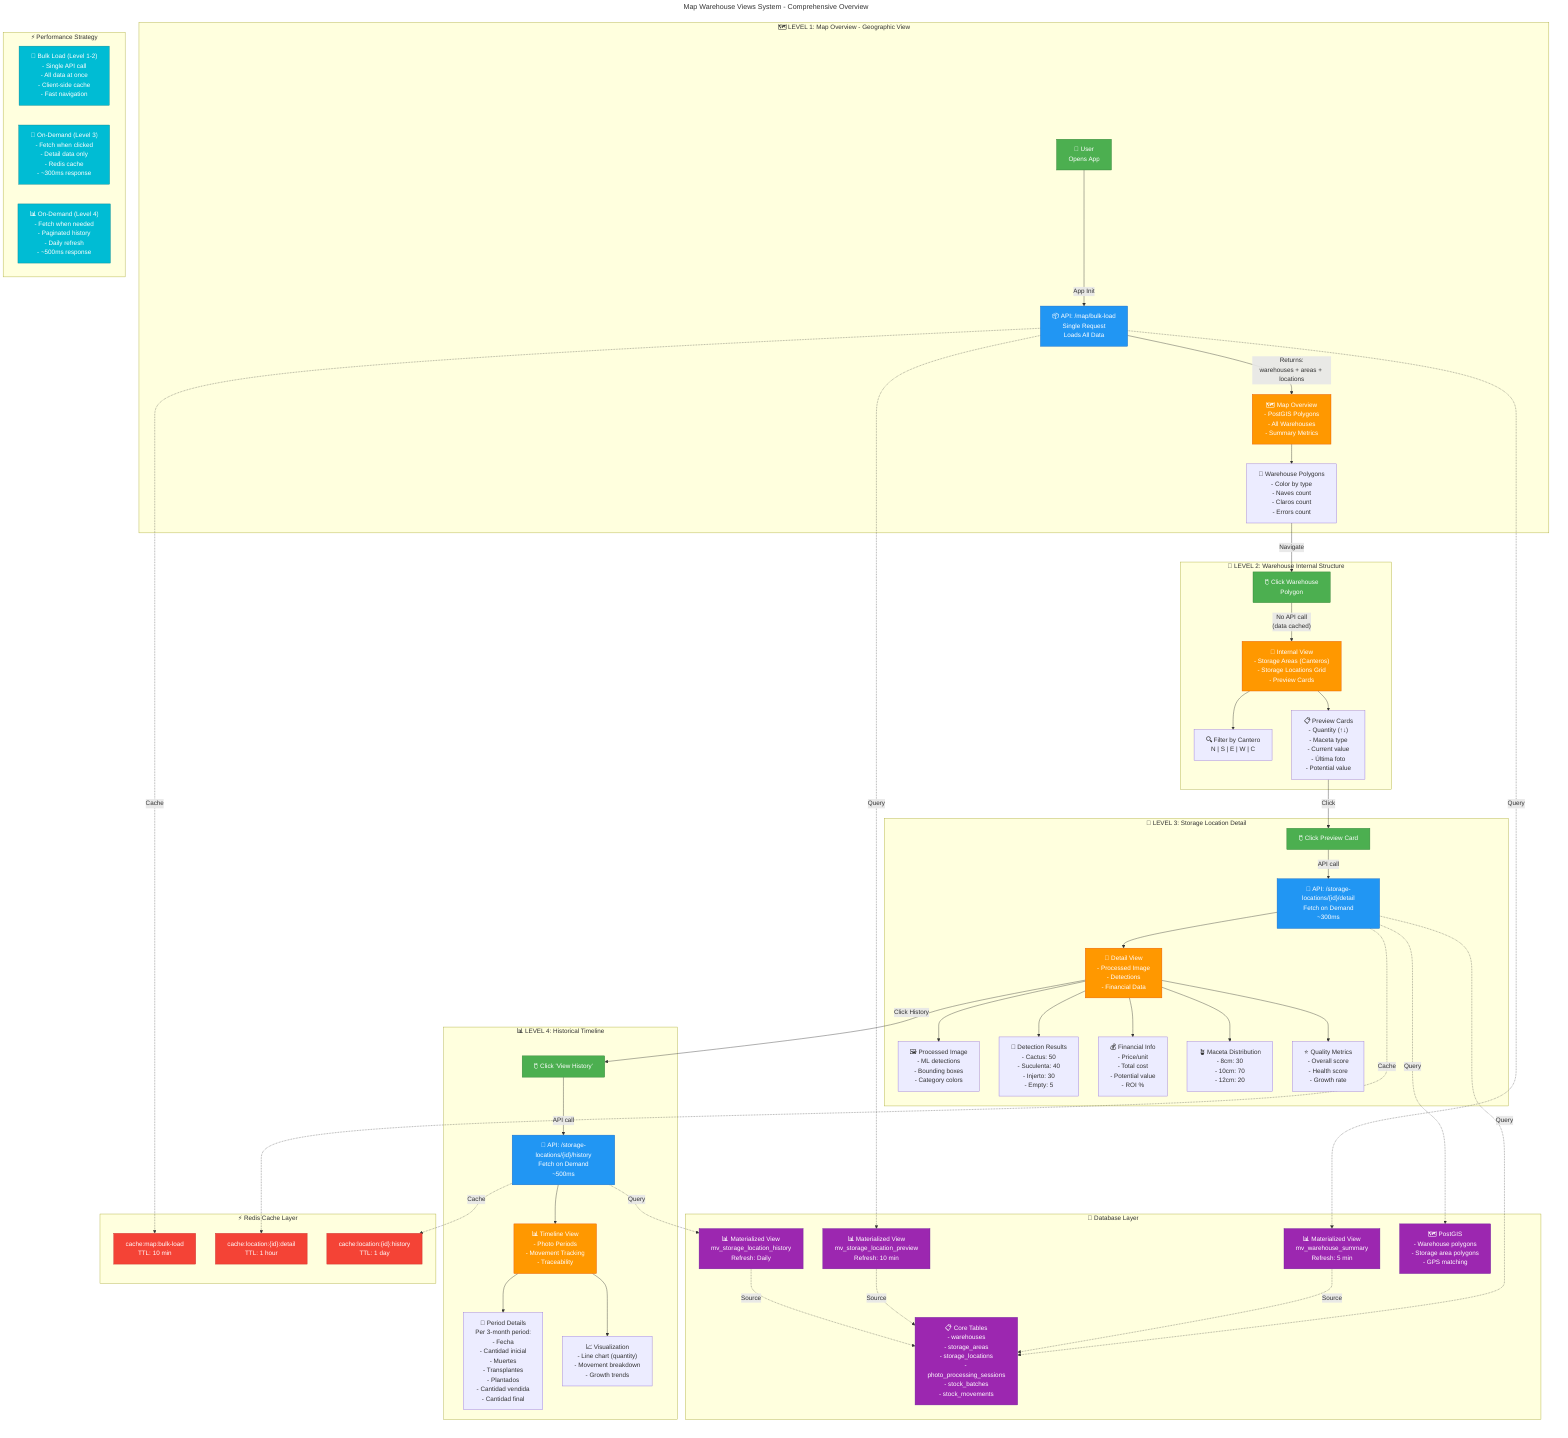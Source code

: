 ---
title: Map Warehouse Views System - Comprehensive Overview
---
graph TB
    %% Level 1: Map Overview - Geographic View
    subgraph Level1["🗺️ LEVEL 1: Map Overview - Geographic View"]
        User["👤 User<br/>Opens App"]
        BulkLoad["📦 API: /map/bulk-load<br/>Single Request<br/>Loads All Data"]
        MapView["🗺️ Map Overview<br/>- PostGIS Polygons<br/>- All Warehouses<br/>- Summary Metrics"]

        WHPolygon["📍 Warehouse Polygons<br/>- Color by type<br/>- Naves count<br/>- Claros count<br/>- Errors count"]

        User -->|"App Init"| BulkLoad
        BulkLoad -->|"Returns:<br/>warehouses + areas + locations"| MapView
        MapView --> WHPolygon
    end

    %% Level 2: Warehouse Internal Structure
    subgraph Level2["🏢 LEVEL 2: Warehouse Internal Structure"]
        ClickWH["🖱️ Click Warehouse<br/>Polygon"]
        InternalView["🏢 Internal View<br/>- Storage Areas (Canteros)<br/>- Storage Locations Grid<br/>- Preview Cards"]

        FilterCantero["🔍 Filter by Cantero<br/>N | S | E | W | C"]
        PreviewCards["📋 Preview Cards<br/>- Quantity (↑↓)<br/>- Maceta type<br/>- Current value<br/>- Última foto<br/>- Potential value"]

        WHPolygon -->|"Navigate"| ClickWH
        ClickWH -->|"No API call<br/>(data cached)"| InternalView
        InternalView --> FilterCantero
        InternalView --> PreviewCards
    end

    %% Level 3: Storage Location Detail
    subgraph Level3["📸 LEVEL 3: Storage Location Detail"]
        ClickCard["🖱️ Click Preview Card"]
        DetailAPI["🔄 API: /storage-locations/{id}/detail<br/>Fetch on Demand<br/>~300ms"]
        DetailView["📸 Detail View<br/>- Processed Image<br/>- Detections<br/>- Financial Data"]

        ProcessedImg["🖼️ Processed Image<br/>- ML detections<br/>- Bounding boxes<br/>- Category colors"]
        Detections["🔢 Detection Results<br/>- Cactus: 50<br/>- Suculenta: 40<br/>- Injerto: 30<br/>- Empty: 5"]
        Financial["💰 Financial Info<br/>- Price/unit<br/>- Total cost<br/>- Potential value<br/>- ROI %"]
        MacetaDist["🪴 Maceta Distribution<br/>- 8cm: 30<br/>- 10cm: 70<br/>- 12cm: 20"]
        Quality["⭐ Quality Metrics<br/>- Overall score<br/>- Health score<br/>- Growth rate"]

        PreviewCards -->|"Click"| ClickCard
        ClickCard -->|"API call"| DetailAPI
        DetailAPI --> DetailView
        DetailView --> ProcessedImg
        DetailView --> Detections
        DetailView --> Financial
        DetailView --> MacetaDist
        DetailView --> Quality
    end

    %% Level 4: Historical Timeline
    subgraph Level4["📊 LEVEL 4: Historical Timeline"]
        ClickHistory["🖱️ Click 'View History'"]
        HistoryAPI["🔄 API: /storage-locations/{id}/history<br/>Fetch on Demand<br/>~500ms"]
        TimelineView["📊 Timeline View<br/>- Photo Periods<br/>- Movement Tracking<br/>- Traceability"]

        Periods["📅 Period Details<br/>Per 3-month period:<br/>- Fecha<br/>- Cantidad inicial<br/>- Muertes<br/>- Transplantes<br/>- Plantados<br/>- Cantidad vendida<br/>- Cantidad final"]
        Chart["📈 Visualization<br/>- Line chart (quantity)<br/>- Movement breakdown<br/>- Growth trends"]

        DetailView -->|"Click History"| ClickHistory
        ClickHistory -->|"API call"| HistoryAPI
        HistoryAPI --> TimelineView
        TimelineView --> Periods
        TimelineView --> Chart
    end

    %% Database & Cache Layer
    subgraph Database["💾 Database Layer"]
        MVWarehouse["📊 Materialized View<br/>mv_warehouse_summary<br/>Refresh: 5 min"]
        MVPreview["📊 Materialized View<br/>mv_storage_location_preview<br/>Refresh: 10 min"]
        MVHistory["📊 Materialized View<br/>mv_storage_location_history<br/>Refresh: Daily"]

        PostGIS["🗺️ PostGIS<br/>- Warehouse polygons<br/>- Storage area polygons<br/>- GPS matching"]

        Tables["📋 Core Tables<br/>- warehouses<br/>- storage_areas<br/>- storage_locations<br/>- photo_processing_sessions<br/>- stock_batches<br/>- stock_movements"]
    end

    subgraph Cache["⚡ Redis Cache Layer"]
        CacheBulk["cache:map:bulk-load<br/>TTL: 10 min"]
        CacheDetail["cache:location:{id}:detail<br/>TTL: 1 hour"]
        CacheHistory["cache:location:{id}:history<br/>TTL: 1 day"]
    end

    %% Data Flow
    BulkLoad -.->|"Query"| MVWarehouse
    BulkLoad -.->|"Query"| MVPreview
    BulkLoad -.->|"Cache"| CacheBulk

    DetailAPI -.->|"Query"| Tables
    DetailAPI -.->|"Query"| PostGIS
    DetailAPI -.->|"Cache"| CacheDetail

    HistoryAPI -.->|"Query"| MVHistory
    HistoryAPI -.->|"Cache"| CacheHistory

    MVWarehouse -.->|"Source"| Tables
    MVPreview -.->|"Source"| Tables
    MVHistory -.->|"Source"| Tables

    %% Performance Notes
    subgraph Performance["⚡ Performance Strategy"]
        Strategy1["🚀 Bulk Load (Level 1-2)<br/>- Single API call<br/>- All data at once<br/>- Client-side cache<br/>- Fast navigation"]
        Strategy2["🎯 On-Demand (Level 3)<br/>- Fetch when clicked<br/>- Detail data only<br/>- Redis cache<br/>- ~300ms response"]
        Strategy3["📊 On-Demand (Level 4)<br/>- Fetch when needed<br/>- Paginated history<br/>- Daily refresh<br/>- ~500ms response"]
    end

    %% Styling
    classDef userClass fill:#4CAF50,stroke:#2E7D32,color:#fff
    classDef apiClass fill:#2196F3,stroke:#1565C0,color:#fff
    classDef viewClass fill:#FF9800,stroke:#E65100,color:#fff
    classDef dbClass fill:#9C27B0,stroke:#6A1B9A,color:#fff
    classDef cacheClass fill:#F44336,stroke:#C62828,color:#fff
    classDef perfClass fill:#00BCD4,stroke:#00838F,color:#fff

    class User,ClickWH,ClickCard,ClickHistory userClass
    class BulkLoad,DetailAPI,HistoryAPI apiClass
    class MapView,InternalView,DetailView,TimelineView viewClass
    class MVWarehouse,MVPreview,MVHistory,PostGIS,Tables dbClass
    class CacheBulk,CacheDetail,CacheHistory cacheClass
    class Strategy1,Strategy2,Strategy3 perfClass